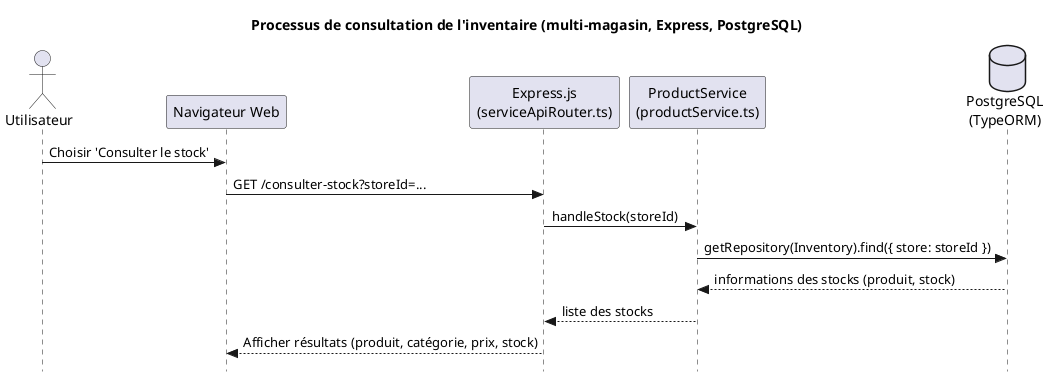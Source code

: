 @startuml Processus de consultation de l'inventaire

skinparam style strictuml

title Processus de consultation de l'inventaire (multi-magasin, Express, PostgreSQL)

actor Utilisateur
participant "Navigateur Web" as Web
participant "Express.js\n(serviceApiRouter.ts)" as Express
participant "ProductService\n(productService.ts)" as ProductService
database "PostgreSQL\n(TypeORM)" as Database

Utilisateur -> Web : Choisir 'Consulter le stock'
Web -> Express : GET /consulter-stock?storeId=...
Express -> ProductService : handleStock(storeId)
ProductService -> Database : getRepository(Inventory).find({ store: storeId })
Database --> ProductService : informations des stocks (produit, stock)
ProductService --> Express : liste des stocks
Express --> Web : Afficher résultats (produit, catégorie, prix, stock)

@enduml